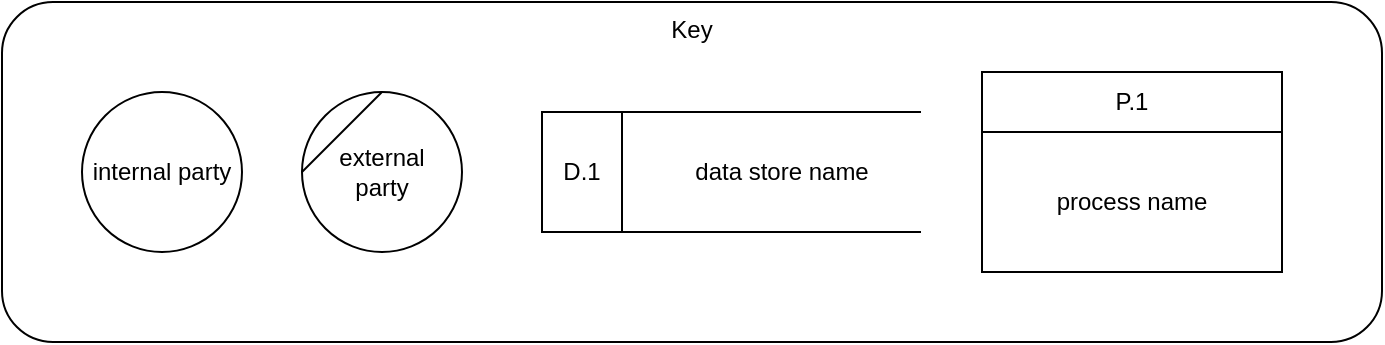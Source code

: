 <mxfile version="13.1.14" type="device"><diagram id="Ze2B1KKq4PkkQvR24ZEs" name="Page-1"><mxGraphModel dx="1027" dy="547" grid="1" gridSize="10" guides="1" tooltips="1" connect="1" arrows="1" fold="1" page="1" pageScale="1" pageWidth="1169" pageHeight="827" math="0" shadow="0"><root><mxCell id="0"/><mxCell id="1" parent="0"/><mxCell id="OCta3R-QXQXddx3rfMi1-25" value="Key" style="rounded=1;whiteSpace=wrap;html=1;strokeColor=#000000;align=center;verticalAlign=top;" vertex="1" parent="1"><mxGeometry x="40" y="40" width="690" height="170" as="geometry"/></mxCell><mxCell id="OCta3R-QXQXddx3rfMi1-11" value="" style="group" vertex="1" connectable="0" parent="1"><mxGeometry x="310" y="90" width="200" height="70" as="geometry"/></mxCell><mxCell id="OCta3R-QXQXddx3rfMi1-3" value="" style="rounded=0;whiteSpace=wrap;html=1;" vertex="1" parent="OCta3R-QXQXddx3rfMi1-11"><mxGeometry y="5" width="200" height="60" as="geometry"/></mxCell><mxCell id="OCta3R-QXQXddx3rfMi1-9" value="D.1" style="rounded=0;whiteSpace=wrap;html=1;strokeColor=#000000;" vertex="1" parent="OCta3R-QXQXddx3rfMi1-11"><mxGeometry y="5" width="40" height="60" as="geometry"/></mxCell><mxCell id="OCta3R-QXQXddx3rfMi1-10" value="data store name" style="rounded=0;whiteSpace=wrap;html=1;strokeColor=#000000;" vertex="1" parent="OCta3R-QXQXddx3rfMi1-11"><mxGeometry x="40" y="5" width="160" height="60" as="geometry"/></mxCell><mxCell id="OCta3R-QXQXddx3rfMi1-8" value="" style="rounded=0;whiteSpace=wrap;html=1;strokeColor=#FFFFFF;" vertex="1" parent="OCta3R-QXQXddx3rfMi1-11"><mxGeometry x="190" width="10" height="70" as="geometry"/></mxCell><mxCell id="OCta3R-QXQXddx3rfMi1-12" value="internal party" style="ellipse;whiteSpace=wrap;html=1;aspect=fixed;strokeColor=#000000;" vertex="1" parent="1"><mxGeometry x="80" y="85" width="80" height="80" as="geometry"/></mxCell><mxCell id="OCta3R-QXQXddx3rfMi1-21" value="" style="group" vertex="1" connectable="0" parent="1"><mxGeometry x="530" y="75" width="150" height="100" as="geometry"/></mxCell><mxCell id="OCta3R-QXQXddx3rfMi1-19" value="process name" style="rounded=0;whiteSpace=wrap;html=1;strokeColor=#000000;" vertex="1" parent="OCta3R-QXQXddx3rfMi1-21"><mxGeometry y="30" width="150" height="70" as="geometry"/></mxCell><mxCell id="OCta3R-QXQXddx3rfMi1-20" value="P.1" style="rounded=0;whiteSpace=wrap;html=1;strokeColor=#000000;" vertex="1" parent="OCta3R-QXQXddx3rfMi1-21"><mxGeometry width="150" height="30" as="geometry"/></mxCell><mxCell id="OCta3R-QXQXddx3rfMi1-26" value="" style="group" vertex="1" connectable="0" parent="1"><mxGeometry x="190" y="85" width="80" height="80" as="geometry"/></mxCell><mxCell id="OCta3R-QXQXddx3rfMi1-16" value="" style="group" vertex="1" connectable="0" parent="OCta3R-QXQXddx3rfMi1-26"><mxGeometry width="80" height="80" as="geometry"/></mxCell><mxCell id="OCta3R-QXQXddx3rfMi1-13" value="&lt;div&gt;external&lt;/div&gt;&lt;div&gt; party&lt;/div&gt;" style="ellipse;whiteSpace=wrap;html=1;aspect=fixed;strokeColor=#000000;" vertex="1" parent="OCta3R-QXQXddx3rfMi1-16"><mxGeometry width="80" height="80" as="geometry"/></mxCell><mxCell id="OCta3R-QXQXddx3rfMi1-14" value="" style="endArrow=none;html=1;" edge="1" parent="OCta3R-QXQXddx3rfMi1-16"><mxGeometry width="50" height="50" relative="1" as="geometry"><mxPoint y="40" as="sourcePoint"/><mxPoint x="40" as="targetPoint"/></mxGeometry></mxCell></root></mxGraphModel></diagram></mxfile>